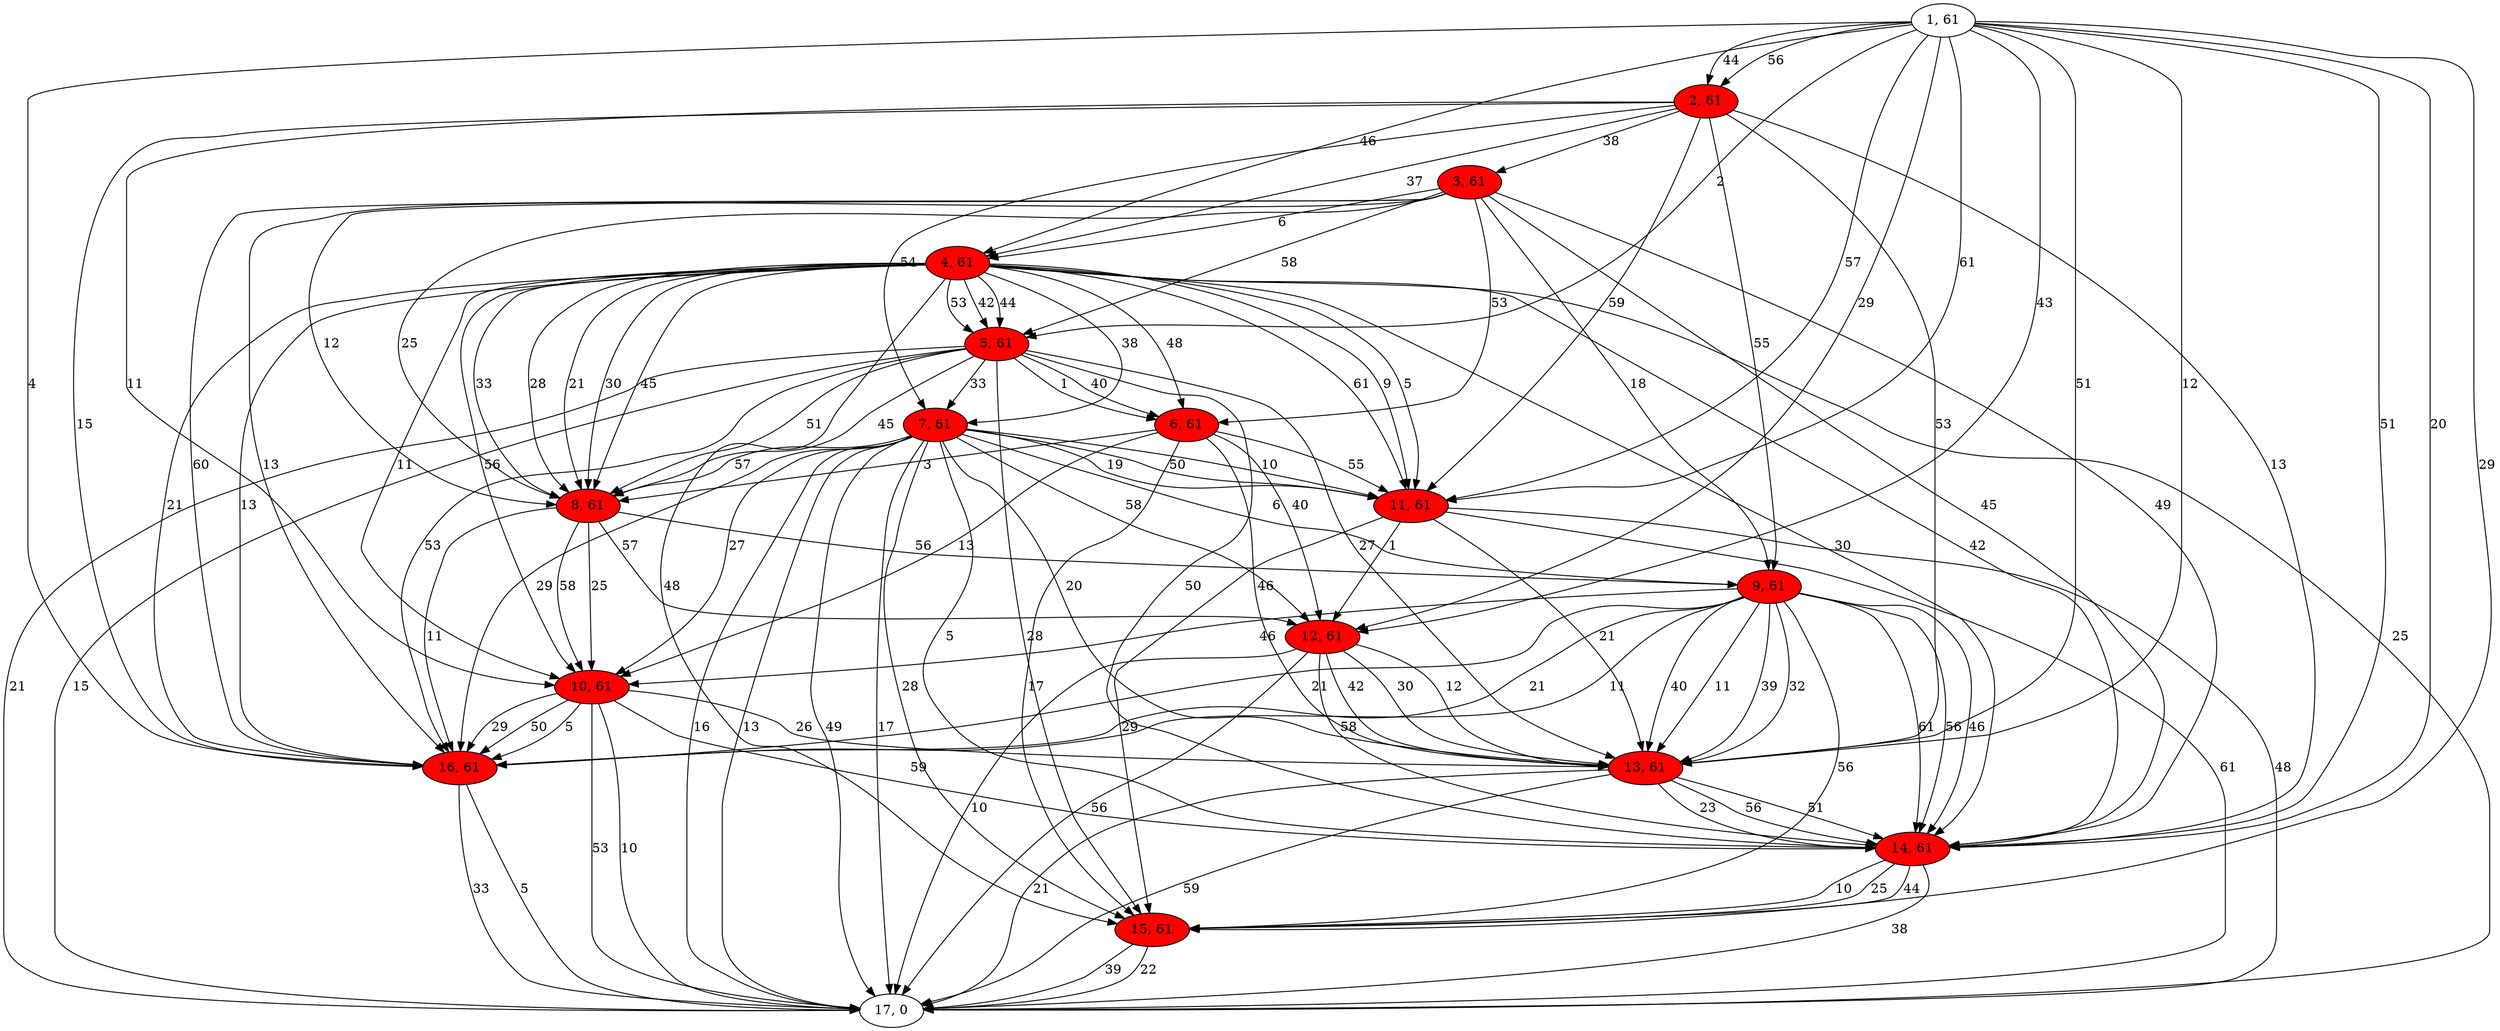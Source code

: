 digraph G{
1[label="1, 61"]
2[label="2, 61"]
3[label="3, 61"]
4[label="4, 61"]
5[label="5, 61"]
6[label="6, 61"]
7[label="7, 61"]
8[label="8, 61"]
9[label="9, 61"]
10[label="10, 61"]
11[label="11, 61"]
12[label="12, 61"]
13[label="13, 61"]
14[label="14, 61"]
15[label="15, 61"]
16[label="16, 61"]
17[label="17, 0"]
1->13[label="12"]
1->5[label="2"]
1->15[label="29"]
1->14[label="51"]
1->14[label="20"]
1->11[label="61"]
1->2[label="44"]
1->16[label="4"]
1->12[label="29"]
1->12[label="43"]
1->4[label="46"]
1->13[label="51"]
1->11[label="57"]
1->2[label="56"]
2[style = filled,fillcolor=red]
2->14[label="13"]
2->16[label="15"]
2->11[label="59"]
2->13[label="53"]
2->7[label="54"]
2->10[label="11"]
2->9[label="55"]
2->4[label="37"]
2->3[label="38"]
3[style = filled,fillcolor=red]
3->6[label="53"]
3->14[label="45"]
3->9[label="18"]
3->14[label="49"]
3->8[label="12"]
3->16[label="60"]
3->4[label="6"]
3->5[label="58"]
3->16[label="13"]
3->8[label="25"]
4[style = filled,fillcolor=red]
4->5[label="42"]
4->15[label="48"]
4->11[label="61"]
4->10[label="56"]
4->10[label="11"]
4->8[label="33"]
4->8[label="28"]
4->8[label="21"]
4->16[label="21"]
4->14[label="42"]
4->5[label="44"]
4->17[label="25"]
4->11[label="9"]
4->14[label="30"]
4->11[label="5"]
4->16[label="13"]
4->8[label="30"]
4->8[label="45"]
4->7[label="38"]
4->6[label="48"]
4->5[label="53"]
5[style = filled,fillcolor=red]
5->17[label="21"]
5->16[label="53"]
5->7[label="33"]
5->15[label="28"]
5->8[label="51"]
5->6[label="1"]
5->14[label="50"]
5->8[label="45"]
5->17[label="15"]
5->6[label="40"]
5->13[label="27"]
6[style = filled,fillcolor=red]
6->11[label="55"]
6->15[label="17"]
6->13[label="46"]
6->10[label="13"]
6->8[label="3"]
6->12[label="40"]
7[style = filled,fillcolor=red]
7->11[label="19"]
7->13[label="20"]
7->12[label="58"]
7->11[label="50"]
7->15[label="28"]
7->8[label="57"]
7->14[label="5"]
7->17[label="13"]
7->10[label="27"]
7->17[label="49"]
7->17[label="17"]
7->17[label="16"]
7->11[label="10"]
7->16[label="29"]
7->9[label="6"]
8[style = filled,fillcolor=red]
8->9[label="56"]
8->12[label="57"]
8->10[label="58"]
8->16[label="11"]
8->10[label="25"]
9[style = filled,fillcolor=red]
9->16[label="11"]
9->14[label="56"]
9->10[label="46"]
9->13[label="39"]
9->13[label="32"]
9->15[label="56"]
9->16[label="21"]
9->13[label="40"]
9->14[label="46"]
9->13[label="11"]
9->16[label="21"]
9->14[label="61"]
10[style = filled,fillcolor=red]
10->14[label="59"]
10->17[label="10"]
10->13[label="26"]
10->16[label="29"]
10->16[label="50"]
10->17[label="53"]
10->16[label="5"]
11[style = filled,fillcolor=red]
11->12[label="1"]
11->17[label="48"]
11->17[label="61"]
11->15[label="29"]
11->13[label="21"]
12[style = filled,fillcolor=red]
12->17[label="10"]
12->13[label="42"]
12->17[label="56"]
12->13[label="30"]
12->13[label="12"]
12->14[label="58"]
13[style = filled,fillcolor=red]
13->17[label="21"]
13->14[label="23"]
13->17[label="59"]
13->14[label="56"]
13->14[label="51"]
14[style = filled,fillcolor=red]
14->17[label="38"]
14->15[label="44"]
14->15[label="10"]
14->15[label="25"]
15[style = filled,fillcolor=red]
15->17[label="22"]
15->17[label="39"]
16[style = filled,fillcolor=red]
16->17[label="33"]
16->17[label="5"]
}
